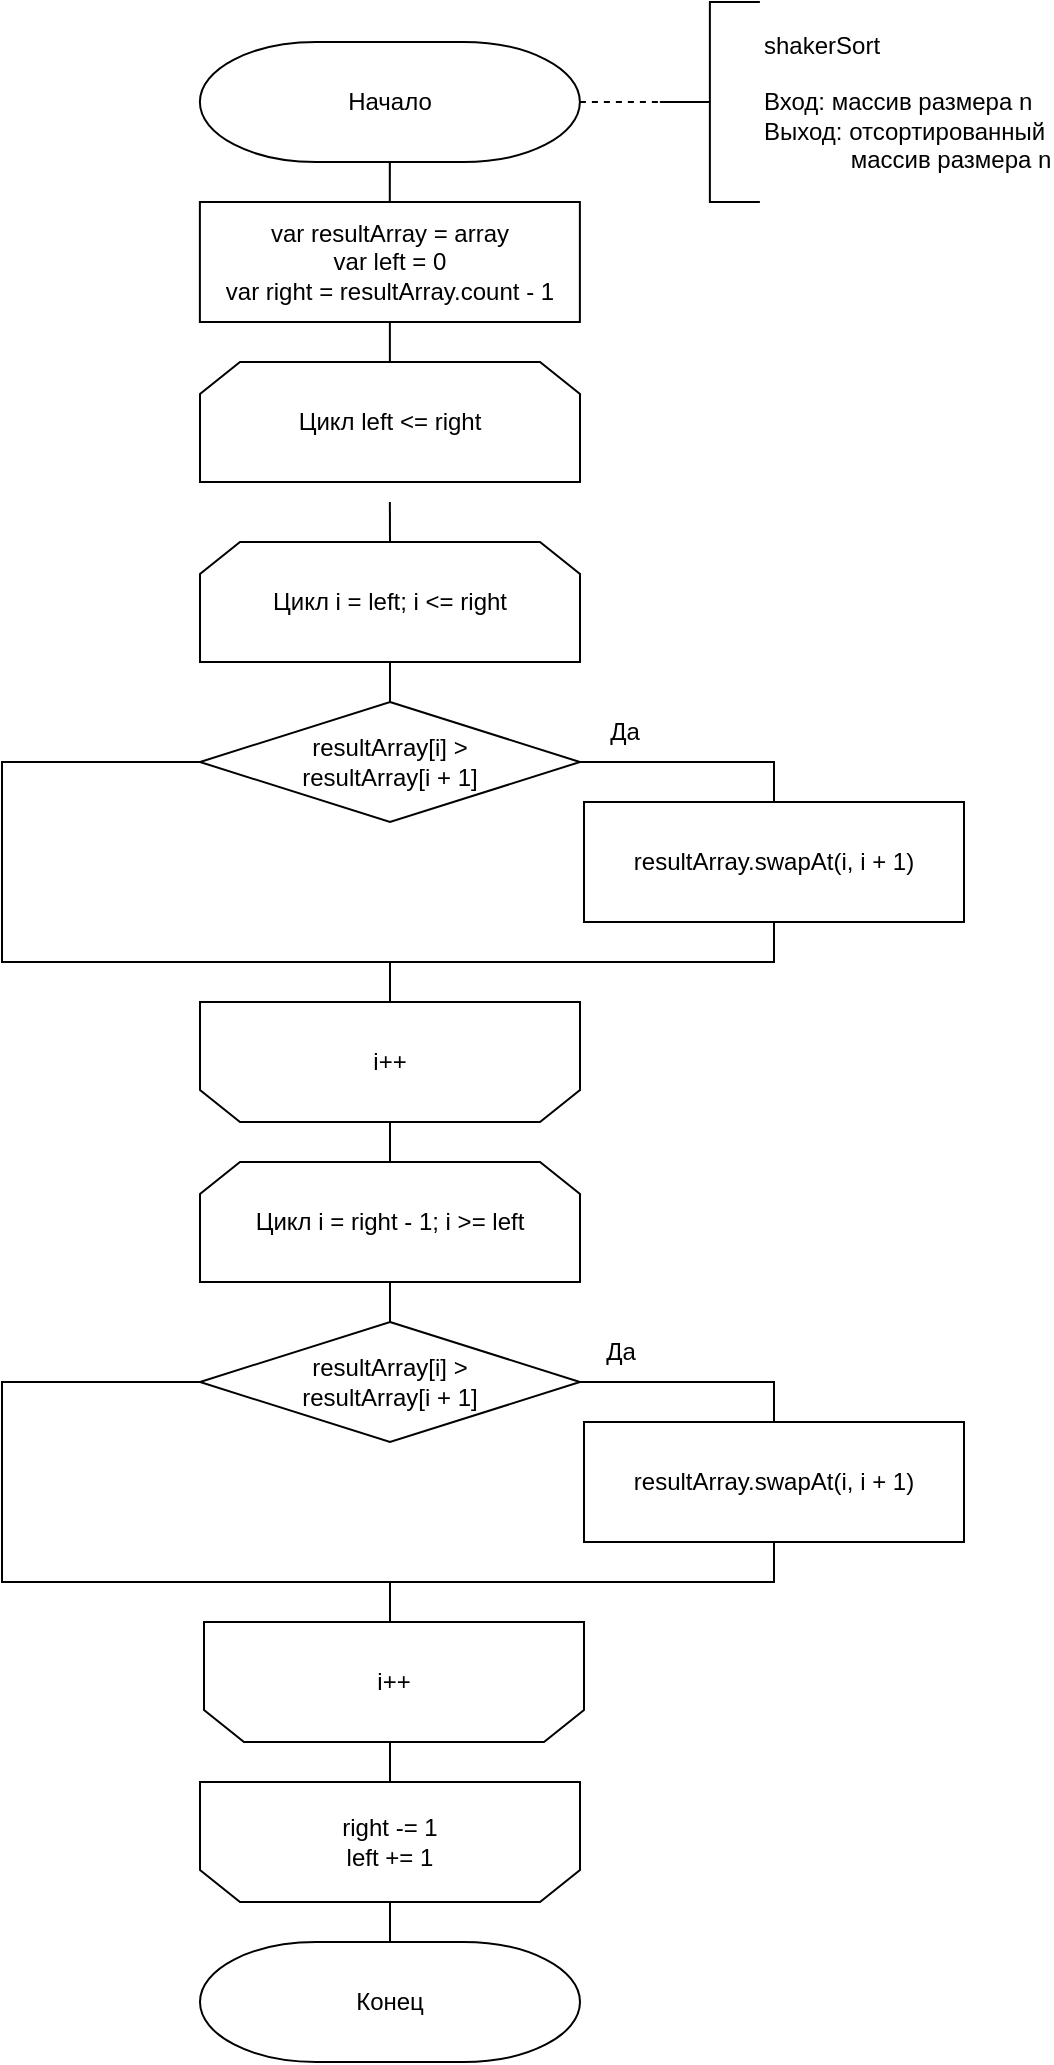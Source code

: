 <mxfile version="20.4.1" type="device" pages="4"><diagram id="C5RBs43oDa-KdzZeNtuy" name="Shaker"><mxGraphModel dx="1892" dy="1298" grid="1" gridSize="10" guides="1" tooltips="1" connect="1" arrows="1" fold="1" page="1" pageScale="1" pageWidth="827" pageHeight="1169" math="0" shadow="0"><root><mxCell id="WIyWlLk6GJQsqaUBKTNV-0"/><mxCell id="WIyWlLk6GJQsqaUBKTNV-1" parent="WIyWlLk6GJQsqaUBKTNV-0"/><mxCell id="MNd1tAF9fI2XN7TgS73C-30" style="edgeStyle=orthogonalEdgeStyle;rounded=0;orthogonalLoop=1;jettySize=auto;html=1;exitX=0.5;exitY=1;exitDx=0;exitDy=0;exitPerimeter=0;endArrow=none;endFill=0;" parent="WIyWlLk6GJQsqaUBKTNV-1" source="MNd1tAF9fI2XN7TgS73C-1" target="MNd1tAF9fI2XN7TgS73C-19" edge="1"><mxGeometry relative="1" as="geometry"/></mxCell><mxCell id="MNd1tAF9fI2XN7TgS73C-1" value="Начало" style="strokeWidth=1;html=1;shape=mxgraph.flowchart.terminator;whiteSpace=wrap;" parent="WIyWlLk6GJQsqaUBKTNV-1" vertex="1"><mxGeometry x="318.94" y="20" width="190" height="60" as="geometry"/></mxCell><mxCell id="MNd1tAF9fI2XN7TgS73C-2" value="shakerSort&lt;br&gt;&lt;br&gt;Вход: массив размера n&lt;br&gt;Выход: отсортированный &lt;br&gt;&lt;span style=&quot;white-space: pre;&quot;&gt;&#9;&lt;/span&gt;&amp;nbsp; &amp;nbsp; &amp;nbsp;массив размера n" style="strokeWidth=1;html=1;shape=mxgraph.flowchart.annotation_2;align=left;labelPosition=right;pointerEvents=1;" parent="WIyWlLk6GJQsqaUBKTNV-1" vertex="1"><mxGeometry x="548.94" width="50" height="100" as="geometry"/></mxCell><mxCell id="MNd1tAF9fI2XN7TgS73C-3" value="" style="endArrow=none;dashed=1;html=1;rounded=0;entryX=0;entryY=0.5;entryDx=0;entryDy=0;entryPerimeter=0;exitX=1;exitY=0.5;exitDx=0;exitDy=0;exitPerimeter=0;" parent="WIyWlLk6GJQsqaUBKTNV-1" source="MNd1tAF9fI2XN7TgS73C-1" target="MNd1tAF9fI2XN7TgS73C-2" edge="1"><mxGeometry width="50" height="50" relative="1" as="geometry"><mxPoint x="388.94" y="230" as="sourcePoint"/><mxPoint x="438.94" y="180" as="targetPoint"/></mxGeometry></mxCell><mxCell id="MNd1tAF9fI2XN7TgS73C-35" style="edgeStyle=orthogonalEdgeStyle;rounded=0;orthogonalLoop=1;jettySize=auto;html=1;exitX=0.5;exitY=1;exitDx=0;exitDy=0;endArrow=none;endFill=0;entryX=0.5;entryY=0;entryDx=0;entryDy=0;entryPerimeter=0;" parent="WIyWlLk6GJQsqaUBKTNV-1" source="MNd1tAF9fI2XN7TgS73C-7" target="MNd1tAF9fI2XN7TgS73C-23" edge="1"><mxGeometry relative="1" as="geometry"><mxPoint x="414" y="380" as="targetPoint"/><Array as="points"><mxPoint x="414" y="390"/></Array></mxGeometry></mxCell><mxCell id="MNd1tAF9fI2XN7TgS73C-7" value="Цикл i = left; i &amp;lt;= right" style="shape=loopLimit;whiteSpace=wrap;html=1;strokeWidth=1;" parent="WIyWlLk6GJQsqaUBKTNV-1" vertex="1"><mxGeometry x="319" y="270" width="190" height="60" as="geometry"/></mxCell><mxCell id="MNd1tAF9fI2XN7TgS73C-27" style="edgeStyle=orthogonalEdgeStyle;rounded=0;orthogonalLoop=1;jettySize=auto;html=1;exitX=0.5;exitY=1;exitDx=0;exitDy=0;endArrow=none;endFill=0;" parent="WIyWlLk6GJQsqaUBKTNV-1" source="MNd1tAF9fI2XN7TgS73C-11" target="MNd1tAF9fI2XN7TgS73C-16" edge="1"><mxGeometry relative="1" as="geometry"><Array as="points"><mxPoint x="606" y="480"/><mxPoint x="414" y="480"/></Array></mxGeometry></mxCell><mxCell id="MNd1tAF9fI2XN7TgS73C-11" value="&lt;span style=&quot;text-align: left;&quot;&gt;resultArray.&lt;/span&gt;&lt;span style=&quot;text-align: left;&quot; class=&quot;s1&quot;&gt;swapAt&lt;/span&gt;&lt;span style=&quot;text-align: left;&quot;&gt;(i, i +&amp;nbsp;&lt;/span&gt;&lt;span style=&quot;text-align: left;&quot; class=&quot;s2&quot;&gt;1&lt;/span&gt;&lt;span style=&quot;text-align: left;&quot;&gt;)&lt;/span&gt;" style="rounded=0;whiteSpace=wrap;html=1;strokeWidth=1;align=center;" parent="WIyWlLk6GJQsqaUBKTNV-1" vertex="1"><mxGeometry x="511" y="400" width="190" height="60" as="geometry"/></mxCell><mxCell id="oEgU2iXzLFah_bamA1Md-0" style="edgeStyle=orthogonalEdgeStyle;rounded=0;orthogonalLoop=1;jettySize=auto;html=1;exitX=0.5;exitY=0;exitDx=0;exitDy=0;entryX=0.5;entryY=0;entryDx=0;entryDy=0;endArrow=none;endFill=0;" parent="WIyWlLk6GJQsqaUBKTNV-1" source="MNd1tAF9fI2XN7TgS73C-16" target="MNd1tAF9fI2XN7TgS73C-48" edge="1"><mxGeometry relative="1" as="geometry"/></mxCell><mxCell id="MNd1tAF9fI2XN7TgS73C-16" value="i++" style="shape=loopLimit;whiteSpace=wrap;html=1;strokeWidth=1;direction=west;" parent="WIyWlLk6GJQsqaUBKTNV-1" vertex="1"><mxGeometry x="319" y="500" width="190" height="60" as="geometry"/></mxCell><mxCell id="MNd1tAF9fI2XN7TgS73C-17" value="Конец" style="strokeWidth=1;html=1;shape=mxgraph.flowchart.terminator;whiteSpace=wrap;" parent="WIyWlLk6GJQsqaUBKTNV-1" vertex="1"><mxGeometry x="319" y="970" width="190" height="60" as="geometry"/></mxCell><mxCell id="MNd1tAF9fI2XN7TgS73C-31" style="edgeStyle=orthogonalEdgeStyle;rounded=0;orthogonalLoop=1;jettySize=auto;html=1;exitX=0.5;exitY=1;exitDx=0;exitDy=0;entryX=0.5;entryY=0;entryDx=0;entryDy=0;entryPerimeter=0;endArrow=none;endFill=0;" parent="WIyWlLk6GJQsqaUBKTNV-1" source="MNd1tAF9fI2XN7TgS73C-19" edge="1"><mxGeometry relative="1" as="geometry"><mxPoint x="413.94" y="190" as="targetPoint"/></mxGeometry></mxCell><mxCell id="MNd1tAF9fI2XN7TgS73C-19" value="&lt;span style=&quot;text-align: left;&quot; class=&quot;s1&quot;&gt;var&lt;/span&gt;&lt;span style=&quot;text-align: left;&quot;&gt;&amp;nbsp;resultArray = array&lt;/span&gt;&lt;br style=&quot;text-align: left;&quot;&gt;&lt;span style=&quot;background-color: initial; text-align: left;&quot; class=&quot;s1&quot;&gt;var&lt;/span&gt;&lt;span style=&quot;background-color: initial; text-align: left;&quot;&gt;&amp;nbsp;left =&amp;nbsp;&lt;/span&gt;&lt;span style=&quot;background-color: initial; text-align: left;&quot; class=&quot;s2&quot;&gt;0&lt;br&gt;&lt;/span&gt;&lt;span style=&quot;background-color: initial; text-align: left;&quot; class=&quot;s1&quot;&gt;var&lt;/span&gt;&lt;span style=&quot;background-color: initial; text-align: left;&quot;&gt;&amp;nbsp;right = resultArray.&lt;/span&gt;&lt;span style=&quot;background-color: initial; text-align: left;&quot; class=&quot;s3&quot;&gt;count&lt;/span&gt;&lt;span style=&quot;background-color: initial; text-align: left;&quot;&gt;&amp;nbsp;-&amp;nbsp;&lt;/span&gt;&lt;span style=&quot;background-color: initial; text-align: left;&quot; class=&quot;s2&quot;&gt;1&lt;/span&gt;" style="rounded=0;whiteSpace=wrap;html=1;strokeWidth=1;align=center;" parent="WIyWlLk6GJQsqaUBKTNV-1" vertex="1"><mxGeometry x="318.94" y="100" width="190" height="60" as="geometry"/></mxCell><mxCell id="MNd1tAF9fI2XN7TgS73C-29" style="edgeStyle=orthogonalEdgeStyle;rounded=0;orthogonalLoop=1;jettySize=auto;html=1;exitX=0.5;exitY=1;exitDx=0;exitDy=0;exitPerimeter=0;entryX=0.5;entryY=0;entryDx=0;entryDy=0;endArrow=none;endFill=0;" parent="WIyWlLk6GJQsqaUBKTNV-1" target="MNd1tAF9fI2XN7TgS73C-7" edge="1"><mxGeometry relative="1" as="geometry"><mxPoint x="413.94" y="250" as="sourcePoint"/></mxGeometry></mxCell><mxCell id="MNd1tAF9fI2XN7TgS73C-26" style="edgeStyle=orthogonalEdgeStyle;rounded=0;orthogonalLoop=1;jettySize=auto;html=1;exitX=1;exitY=0.5;exitDx=0;exitDy=0;exitPerimeter=0;entryX=0.5;entryY=0;entryDx=0;entryDy=0;endArrow=none;endFill=0;" parent="WIyWlLk6GJQsqaUBKTNV-1" source="MNd1tAF9fI2XN7TgS73C-23" target="MNd1tAF9fI2XN7TgS73C-11" edge="1"><mxGeometry relative="1" as="geometry"/></mxCell><mxCell id="MNd1tAF9fI2XN7TgS73C-28" style="edgeStyle=orthogonalEdgeStyle;rounded=0;orthogonalLoop=1;jettySize=auto;html=1;exitX=0;exitY=0.5;exitDx=0;exitDy=0;exitPerimeter=0;entryX=0.5;entryY=1;entryDx=0;entryDy=0;endArrow=none;endFill=0;" parent="WIyWlLk6GJQsqaUBKTNV-1" source="MNd1tAF9fI2XN7TgS73C-23" target="MNd1tAF9fI2XN7TgS73C-16" edge="1"><mxGeometry relative="1" as="geometry"><Array as="points"><mxPoint x="220" y="380"/><mxPoint x="220" y="480"/><mxPoint x="414" y="480"/></Array></mxGeometry></mxCell><mxCell id="MNd1tAF9fI2XN7TgS73C-23" value="&lt;span style=&quot;text-align: left;&quot;&gt;resultArray[i] &amp;gt; &lt;br&gt;resultArray[i +&amp;nbsp;&lt;/span&gt;&lt;span style=&quot;text-align: left;&quot; class=&quot;s1&quot;&gt;1&lt;/span&gt;&lt;span style=&quot;text-align: left;&quot;&gt;]&lt;/span&gt;" style="strokeWidth=1;html=1;shape=mxgraph.flowchart.decision;whiteSpace=wrap;" parent="WIyWlLk6GJQsqaUBKTNV-1" vertex="1"><mxGeometry x="319" y="350" width="190" height="60" as="geometry"/></mxCell><mxCell id="oEgU2iXzLFah_bamA1Md-1" style="edgeStyle=orthogonalEdgeStyle;rounded=0;orthogonalLoop=1;jettySize=auto;html=1;exitX=0.5;exitY=1;exitDx=0;exitDy=0;entryX=0.5;entryY=0;entryDx=0;entryDy=0;entryPerimeter=0;endArrow=none;endFill=0;" parent="WIyWlLk6GJQsqaUBKTNV-1" source="MNd1tAF9fI2XN7TgS73C-48" target="MNd1tAF9fI2XN7TgS73C-54" edge="1"><mxGeometry relative="1" as="geometry"><Array as="points"><mxPoint x="414" y="650"/><mxPoint x="414" y="650"/></Array></mxGeometry></mxCell><mxCell id="MNd1tAF9fI2XN7TgS73C-48" value="Цикл i = right - 1; i &amp;gt;= left" style="shape=loopLimit;whiteSpace=wrap;html=1;strokeWidth=1;" parent="WIyWlLk6GJQsqaUBKTNV-1" vertex="1"><mxGeometry x="319" y="580" width="190" height="60" as="geometry"/></mxCell><mxCell id="MNd1tAF9fI2XN7TgS73C-49" style="edgeStyle=orthogonalEdgeStyle;rounded=0;orthogonalLoop=1;jettySize=auto;html=1;exitX=0.5;exitY=1;exitDx=0;exitDy=0;endArrow=none;endFill=0;" parent="WIyWlLk6GJQsqaUBKTNV-1" source="MNd1tAF9fI2XN7TgS73C-50" target="MNd1tAF9fI2XN7TgS73C-51" edge="1"><mxGeometry relative="1" as="geometry"><Array as="points"><mxPoint x="606" y="790"/><mxPoint x="414" y="790"/></Array></mxGeometry></mxCell><mxCell id="MNd1tAF9fI2XN7TgS73C-50" value="&lt;span style=&quot;text-align: left;&quot;&gt;resultArray.&lt;/span&gt;&lt;span style=&quot;text-align: left;&quot; class=&quot;s1&quot;&gt;swapAt&lt;/span&gt;&lt;span style=&quot;text-align: left;&quot;&gt;(i, i +&amp;nbsp;&lt;/span&gt;&lt;span style=&quot;text-align: left;&quot; class=&quot;s2&quot;&gt;1&lt;/span&gt;&lt;span style=&quot;text-align: left;&quot;&gt;)&lt;/span&gt;" style="rounded=0;whiteSpace=wrap;html=1;strokeWidth=1;align=center;" parent="WIyWlLk6GJQsqaUBKTNV-1" vertex="1"><mxGeometry x="511.0" y="710" width="190" height="60" as="geometry"/></mxCell><mxCell id="vXNqqqKNfln4QkDmx0e8-3" style="edgeStyle=orthogonalEdgeStyle;rounded=0;orthogonalLoop=1;jettySize=auto;html=1;exitX=0.5;exitY=0;exitDx=0;exitDy=0;entryX=0.5;entryY=1;entryDx=0;entryDy=0;endArrow=none;endFill=0;" edge="1" parent="WIyWlLk6GJQsqaUBKTNV-1" source="MNd1tAF9fI2XN7TgS73C-51" target="vXNqqqKNfln4QkDmx0e8-1"><mxGeometry relative="1" as="geometry"/></mxCell><mxCell id="MNd1tAF9fI2XN7TgS73C-51" value="i++" style="shape=loopLimit;whiteSpace=wrap;html=1;strokeWidth=1;direction=west;" parent="WIyWlLk6GJQsqaUBKTNV-1" vertex="1"><mxGeometry x="321" y="810" width="190" height="60" as="geometry"/></mxCell><mxCell id="MNd1tAF9fI2XN7TgS73C-52" style="edgeStyle=orthogonalEdgeStyle;rounded=0;orthogonalLoop=1;jettySize=auto;html=1;exitX=1;exitY=0.5;exitDx=0;exitDy=0;exitPerimeter=0;entryX=0.5;entryY=0;entryDx=0;entryDy=0;endArrow=none;endFill=0;" parent="WIyWlLk6GJQsqaUBKTNV-1" source="MNd1tAF9fI2XN7TgS73C-54" target="MNd1tAF9fI2XN7TgS73C-50" edge="1"><mxGeometry relative="1" as="geometry"/></mxCell><mxCell id="MNd1tAF9fI2XN7TgS73C-53" style="edgeStyle=orthogonalEdgeStyle;rounded=0;orthogonalLoop=1;jettySize=auto;html=1;exitX=0;exitY=0.5;exitDx=0;exitDy=0;exitPerimeter=0;entryX=0.5;entryY=1;entryDx=0;entryDy=0;endArrow=none;endFill=0;" parent="WIyWlLk6GJQsqaUBKTNV-1" source="MNd1tAF9fI2XN7TgS73C-54" target="MNd1tAF9fI2XN7TgS73C-51" edge="1"><mxGeometry relative="1" as="geometry"><Array as="points"><mxPoint x="220" y="690"/><mxPoint x="220" y="790"/><mxPoint x="414" y="790"/><mxPoint x="414" y="810"/></Array></mxGeometry></mxCell><mxCell id="MNd1tAF9fI2XN7TgS73C-54" value="&lt;span style=&quot;text-align: left;&quot;&gt;resultArray[i] &amp;gt; &lt;br&gt;resultArray[i +&amp;nbsp;&lt;/span&gt;&lt;span style=&quot;text-align: left;&quot; class=&quot;s1&quot;&gt;1&lt;/span&gt;&lt;span style=&quot;text-align: left;&quot;&gt;]&lt;/span&gt;" style="strokeWidth=1;html=1;shape=mxgraph.flowchart.decision;whiteSpace=wrap;" parent="WIyWlLk6GJQsqaUBKTNV-1" vertex="1"><mxGeometry x="319" y="660" width="190" height="60" as="geometry"/></mxCell><mxCell id="oEgU2iXzLFah_bamA1Md-3" value="Да" style="text;html=1;align=center;verticalAlign=middle;resizable=0;points=[];autosize=1;strokeColor=none;fillColor=none;" parent="WIyWlLk6GJQsqaUBKTNV-1" vertex="1"><mxGeometry x="508.94" y="660" width="40" height="30" as="geometry"/></mxCell><mxCell id="oEgU2iXzLFah_bamA1Md-4" value="Да" style="text;html=1;align=center;verticalAlign=middle;resizable=0;points=[];autosize=1;strokeColor=none;fillColor=none;" parent="WIyWlLk6GJQsqaUBKTNV-1" vertex="1"><mxGeometry x="511.0" y="350" width="40" height="30" as="geometry"/></mxCell><mxCell id="vXNqqqKNfln4QkDmx0e8-0" value="Цикл left &amp;lt;= right" style="shape=loopLimit;whiteSpace=wrap;html=1;strokeWidth=1;" vertex="1" parent="WIyWlLk6GJQsqaUBKTNV-1"><mxGeometry x="319" y="180" width="190" height="60" as="geometry"/></mxCell><mxCell id="vXNqqqKNfln4QkDmx0e8-4" style="edgeStyle=orthogonalEdgeStyle;rounded=0;orthogonalLoop=1;jettySize=auto;html=1;exitX=0.5;exitY=0;exitDx=0;exitDy=0;entryX=0.5;entryY=0;entryDx=0;entryDy=0;entryPerimeter=0;endArrow=none;endFill=0;" edge="1" parent="WIyWlLk6GJQsqaUBKTNV-1" source="vXNqqqKNfln4QkDmx0e8-1" target="MNd1tAF9fI2XN7TgS73C-17"><mxGeometry relative="1" as="geometry"/></mxCell><mxCell id="vXNqqqKNfln4QkDmx0e8-1" value="&lt;span style=&quot;text-align: left;&quot;&gt;right -=&amp;nbsp;&lt;/span&gt;&lt;span style=&quot;text-align: left;&quot; class=&quot;s1&quot;&gt;1&lt;br&gt;left += 1&lt;/span&gt;" style="shape=loopLimit;whiteSpace=wrap;html=1;strokeWidth=1;direction=west;" vertex="1" parent="WIyWlLk6GJQsqaUBKTNV-1"><mxGeometry x="319" y="890" width="190" height="60" as="geometry"/></mxCell></root></mxGraphModel></diagram><diagram name="BinaryTree" id="kC85yFw1bAFwM_g_55HH"><mxGraphModel dx="2102" dy="1442" grid="1" gridSize="10" guides="1" tooltips="1" connect="1" arrows="1" fold="1" page="1" pageScale="1" pageWidth="827" pageHeight="1169" math="0" shadow="0"><root><mxCell id="7zAJRoYhFOpeK7hqiN11-0"/><mxCell id="7zAJRoYhFOpeK7hqiN11-1" parent="7zAJRoYhFOpeK7hqiN11-0"/><mxCell id="7zAJRoYhFOpeK7hqiN11-2" style="edgeStyle=orthogonalEdgeStyle;rounded=0;orthogonalLoop=1;jettySize=auto;html=1;exitX=0.5;exitY=1;exitDx=0;exitDy=0;exitPerimeter=0;endArrow=none;endFill=0;" parent="7zAJRoYhFOpeK7hqiN11-1" source="7zAJRoYhFOpeK7hqiN11-3" target="7zAJRoYhFOpeK7hqiN11-14" edge="1"><mxGeometry relative="1" as="geometry"/></mxCell><mxCell id="7zAJRoYhFOpeK7hqiN11-3" value="Начало" style="strokeWidth=1;html=1;shape=mxgraph.flowchart.terminator;whiteSpace=wrap;" parent="7zAJRoYhFOpeK7hqiN11-1" vertex="1"><mxGeometry x="320" y="60" width="190" height="60" as="geometry"/></mxCell><mxCell id="7zAJRoYhFOpeK7hqiN11-4" value="&lt;span style=&quot;font-size: 11px;&quot;&gt;binarySearchTreeSort&lt;/span&gt;&lt;br&gt;&lt;br&gt;Вход: массив размера n&lt;br&gt;Выход: отсортированный &lt;br&gt;&lt;span style=&quot;&quot;&gt;&#9;&lt;/span&gt;&amp;nbsp; &amp;nbsp; &amp;nbsp;массив размера n" style="strokeWidth=1;html=1;shape=mxgraph.flowchart.annotation_2;align=left;labelPosition=right;pointerEvents=1;" parent="7zAJRoYhFOpeK7hqiN11-1" vertex="1"><mxGeometry x="550" y="40" width="50" height="100" as="geometry"/></mxCell><mxCell id="7zAJRoYhFOpeK7hqiN11-5" value="" style="endArrow=none;dashed=1;html=1;rounded=0;entryX=0;entryY=0.5;entryDx=0;entryDy=0;entryPerimeter=0;exitX=1;exitY=0.5;exitDx=0;exitDy=0;exitPerimeter=0;" parent="7zAJRoYhFOpeK7hqiN11-1" source="7zAJRoYhFOpeK7hqiN11-3" target="7zAJRoYhFOpeK7hqiN11-4" edge="1"><mxGeometry width="50" height="50" relative="1" as="geometry"><mxPoint x="390" y="270" as="sourcePoint"/><mxPoint x="440" y="220" as="targetPoint"/></mxGeometry></mxCell><mxCell id="1SQc5nCqjSzmKKguXkm9-5" style="edgeStyle=orthogonalEdgeStyle;rounded=0;orthogonalLoop=1;jettySize=auto;html=1;exitX=0.5;exitY=1;exitDx=0;exitDy=0;entryX=0.5;entryY=0;entryDx=0;entryDy=0;fontSize=11;fontColor=#000000;endArrow=none;endFill=0;" parent="7zAJRoYhFOpeK7hqiN11-1" source="7zAJRoYhFOpeK7hqiN11-7" target="1SQc5nCqjSzmKKguXkm9-3" edge="1"><mxGeometry relative="1" as="geometry"/></mxCell><mxCell id="7zAJRoYhFOpeK7hqiN11-7" value="Цикл по elem из array" style="shape=loopLimit;whiteSpace=wrap;html=1;strokeWidth=1;" parent="7zAJRoYhFOpeK7hqiN11-1" vertex="1"><mxGeometry x="321" y="220" width="190" height="60" as="geometry"/></mxCell><mxCell id="1SQc5nCqjSzmKKguXkm9-9" style="edgeStyle=orthogonalEdgeStyle;rounded=0;orthogonalLoop=1;jettySize=auto;html=1;exitX=0.5;exitY=0;exitDx=0;exitDy=0;entryX=0.5;entryY=0;entryDx=0;entryDy=0;fontSize=11;fontColor=#000000;endArrow=none;endFill=0;" parent="7zAJRoYhFOpeK7hqiN11-1" source="7zAJRoYhFOpeK7hqiN11-11" target="1SQc5nCqjSzmKKguXkm9-8" edge="1"><mxGeometry relative="1" as="geometry"/></mxCell><mxCell id="7zAJRoYhFOpeK7hqiN11-11" value="Цикл по elem из array" style="shape=loopLimit;whiteSpace=wrap;html=1;strokeWidth=1;direction=west;" parent="7zAJRoYhFOpeK7hqiN11-1" vertex="1"><mxGeometry x="321" y="380" width="190" height="60" as="geometry"/></mxCell><mxCell id="7zAJRoYhFOpeK7hqiN11-12" value="Конец" style="strokeWidth=1;html=1;shape=mxgraph.flowchart.terminator;whiteSpace=wrap;" parent="7zAJRoYhFOpeK7hqiN11-1" vertex="1"><mxGeometry x="321" y="537.5" width="190" height="60" as="geometry"/></mxCell><mxCell id="1SQc5nCqjSzmKKguXkm9-2" style="edgeStyle=orthogonalEdgeStyle;rounded=0;orthogonalLoop=1;jettySize=auto;html=1;exitX=0.5;exitY=1;exitDx=0;exitDy=0;entryX=0.5;entryY=0;entryDx=0;entryDy=0;fontSize=11;fontColor=#000000;endArrow=none;endFill=0;" parent="7zAJRoYhFOpeK7hqiN11-1" source="7zAJRoYhFOpeK7hqiN11-14" target="7zAJRoYhFOpeK7hqiN11-7" edge="1"><mxGeometry relative="1" as="geometry"/></mxCell><mxCell id="7zAJRoYhFOpeK7hqiN11-14" value="&lt;p style=&quot;margin: 0px; font-variant-numeric: normal; font-variant-east-asian: normal; font-stretch: normal; line-height: normal; font-family: Menlo;&quot; class=&quot;p1&quot;&gt;&lt;span style=&quot;background-color: rgb(248, 249, 250); color: rgb(0, 0, 0); font-family: Helvetica; font-size: 11px;&quot; class=&quot;s1&quot;&gt;var&lt;/span&gt;&lt;span style=&quot;background-color: rgb(248, 249, 250); color: rgb(0, 0, 0); font-family: Helvetica; font-size: 11px;&quot;&gt;&amp;nbsp;resultArray: [T] = []&lt;/span&gt;&lt;br style=&quot;color: rgb(0, 0, 0); font-family: Helvetica; font-size: 11px; background-color: rgb(248, 249, 250);&quot;&gt;&lt;span style=&quot;background-color: initial; color: rgb(0, 0, 0); font-family: Helvetica; font-size: 11px;&quot; class=&quot;s1&quot;&gt;var&lt;/span&gt;&lt;span style=&quot;background-color: initial; color: rgb(0, 0, 0); font-family: Helvetica; font-size: 11px;&quot;&gt;&amp;nbsp;tree:&amp;nbsp;&lt;/span&gt;&lt;span style=&quot;background-color: initial; color: rgb(0, 0, 0); font-family: Helvetica; font-size: 11px;&quot; class=&quot;s2&quot;&gt;BinaryTree&lt;/span&gt;&lt;span style=&quot;background-color: initial; color: rgb(0, 0, 0); font-family: Helvetica; font-size: 11px;&quot;&gt;&amp;lt;T&amp;gt; =&lt;/span&gt;&lt;span style=&quot;font-family: Helvetica; font-size: 11px;&quot;&gt; &lt;/span&gt;&lt;span style=&quot;background-color: initial; color: rgb(0, 0, 0); font-family: Helvetica; font-size: 11px;&quot;&gt;.&lt;/span&gt;&lt;span style=&quot;background-color: initial; color: rgb(0, 0, 0); font-family: Helvetica; font-size: 11px;&quot; class=&quot;s3&quot;&gt;empty&lt;/span&gt;&lt;br&gt;&lt;/p&gt;" style="rounded=0;whiteSpace=wrap;html=1;strokeWidth=1;align=center;" parent="7zAJRoYhFOpeK7hqiN11-1" vertex="1"><mxGeometry x="321" y="140" width="190" height="60" as="geometry"/></mxCell><mxCell id="1SQc5nCqjSzmKKguXkm9-6" style="edgeStyle=orthogonalEdgeStyle;rounded=0;orthogonalLoop=1;jettySize=auto;html=1;exitX=0.5;exitY=1;exitDx=0;exitDy=0;fontSize=11;fontColor=#000000;endArrow=none;endFill=0;" parent="7zAJRoYhFOpeK7hqiN11-1" source="1SQc5nCqjSzmKKguXkm9-3" target="7zAJRoYhFOpeK7hqiN11-11" edge="1"><mxGeometry relative="1" as="geometry"/></mxCell><mxCell id="1SQc5nCqjSzmKKguXkm9-3" value="&lt;p style=&quot;margin: 0px; font-variant-numeric: normal; font-variant-east-asian: normal; font-stretch: normal; line-height: normal; font-family: Menlo;&quot; class=&quot;p1&quot;&gt;&lt;span style=&quot;font-family: Helvetica; font-size: 11px; text-align: left;&quot; class=&quot;s1&quot;&gt;tree.&lt;/span&gt;&lt;span style=&quot;font-family: Helvetica; font-size: 11px; text-align: left;&quot;&gt;insert&lt;/span&gt;&lt;span style=&quot;font-family: Helvetica; font-size: 11px; text-align: left;&quot; class=&quot;s1&quot;&gt;(&lt;/span&gt;&lt;span style=&quot;font-family: Helvetica; font-size: 11px; text-align: left;&quot;&gt;newValue&lt;/span&gt;&lt;span style=&quot;font-family: Helvetica; font-size: 11px; text-align: left;&quot; class=&quot;s1&quot;&gt;: elem)&lt;/span&gt;&lt;br&gt;&lt;/p&gt;" style="rounded=0;whiteSpace=wrap;html=1;strokeWidth=1;align=center;" parent="7zAJRoYhFOpeK7hqiN11-1" vertex="1"><mxGeometry x="321" y="300" width="190" height="60" as="geometry"/></mxCell><mxCell id="1SQc5nCqjSzmKKguXkm9-10" style="edgeStyle=orthogonalEdgeStyle;rounded=0;orthogonalLoop=1;jettySize=auto;html=1;exitX=0.5;exitY=1;exitDx=0;exitDy=0;entryX=0.5;entryY=0;entryDx=0;entryDy=0;entryPerimeter=0;fontSize=11;fontColor=#000000;endArrow=none;endFill=0;" parent="7zAJRoYhFOpeK7hqiN11-1" source="1SQc5nCqjSzmKKguXkm9-8" target="7zAJRoYhFOpeK7hqiN11-12" edge="1"><mxGeometry relative="1" as="geometry"/></mxCell><mxCell id="1SQc5nCqjSzmKKguXkm9-8" value="&lt;p style=&quot;margin: 0px; font-variant-numeric: normal; font-variant-east-asian: normal; font-stretch: normal; line-height: normal; font-family: Menlo;&quot; class=&quot;p1&quot;&gt;&lt;span style=&quot;font-family: Helvetica; font-size: 11px; text-align: left;&quot;&gt;tree.&lt;/span&gt;&lt;span style=&quot;font-family: Helvetica; font-size: 11px; text-align: left;&quot; class=&quot;s1&quot;&gt;traverseInOrder&lt;/span&gt;&lt;span style=&quot;font-family: Helvetica; font-size: 11px; text-align: left;&quot;&gt;(&lt;/span&gt;&lt;span style=&quot;font-family: Helvetica; font-size: 11px; text-align: left;&quot; class=&quot;s1&quot;&gt;process&lt;/span&gt;&lt;span style=&quot;font-family: Helvetica; font-size: 11px; text-align: left;&quot;&gt;: &lt;br&gt;{ resultArray.&lt;/span&gt;&lt;span style=&quot;font-family: Helvetica; font-size: 11px; text-align: left;&quot; class=&quot;s2&quot;&gt;append&lt;/span&gt;&lt;span style=&quot;font-family: Helvetica; font-size: 11px; text-align: left;&quot;&gt;($0) })&lt;/span&gt;&lt;br&gt;&lt;/p&gt;" style="rounded=0;whiteSpace=wrap;html=1;strokeWidth=1;align=center;" parent="7zAJRoYhFOpeK7hqiN11-1" vertex="1"><mxGeometry x="321" y="460" width="190" height="60" as="geometry"/></mxCell><mxCell id="HkxyNslOHQYnk7TQv4j9-0" style="edgeStyle=orthogonalEdgeStyle;rounded=0;orthogonalLoop=1;jettySize=auto;html=1;exitX=0.5;exitY=1;exitDx=0;exitDy=0;exitPerimeter=0;entryX=0.5;entryY=0;entryDx=0;entryDy=0;endArrow=none;endFill=0;" edge="1" parent="7zAJRoYhFOpeK7hqiN11-1" source="1SQc5nCqjSzmKKguXkm9-12" target="1SQc5nCqjSzmKKguXkm9-26"><mxGeometry relative="1" as="geometry"/></mxCell><mxCell id="1SQc5nCqjSzmKKguXkm9-12" value="Начало" style="strokeWidth=1;html=1;shape=mxgraph.flowchart.terminator;whiteSpace=wrap;" parent="7zAJRoYhFOpeK7hqiN11-1" vertex="1"><mxGeometry x="320" y="717.5" width="190" height="60" as="geometry"/></mxCell><mxCell id="1SQc5nCqjSzmKKguXkm9-13" value="&lt;span style=&quot;&quot;&gt;traverseInOrder&lt;br&gt;&lt;/span&gt;&lt;br&gt;Вход: действие, которое &lt;br&gt;необходимо выполнить для каждого&lt;br&gt;узла дерева, корень бинарного &lt;br&gt;дерева" style="strokeWidth=1;html=1;shape=mxgraph.flowchart.annotation_2;align=left;labelPosition=right;pointerEvents=1;" parent="7zAJRoYhFOpeK7hqiN11-1" vertex="1"><mxGeometry x="550" y="680" width="50" height="135" as="geometry"/></mxCell><mxCell id="1SQc5nCqjSzmKKguXkm9-14" value="" style="endArrow=none;dashed=1;html=1;rounded=0;entryX=0;entryY=0.5;entryDx=0;entryDy=0;entryPerimeter=0;exitX=1;exitY=0.5;exitDx=0;exitDy=0;exitPerimeter=0;" parent="7zAJRoYhFOpeK7hqiN11-1" source="1SQc5nCqjSzmKKguXkm9-12" target="1SQc5nCqjSzmKKguXkm9-13" edge="1"><mxGeometry width="50" height="50" relative="1" as="geometry"><mxPoint x="390" y="927.5" as="sourcePoint"/><mxPoint x="440" y="877.5" as="targetPoint"/></mxGeometry></mxCell><mxCell id="HkxyNslOHQYnk7TQv4j9-7" style="edgeStyle=orthogonalEdgeStyle;rounded=0;orthogonalLoop=1;jettySize=auto;html=1;exitX=0.5;exitY=1;exitDx=0;exitDy=0;entryX=0.5;entryY=0;entryDx=0;entryDy=0;entryPerimeter=0;endArrow=none;endFill=0;" edge="1" parent="7zAJRoYhFOpeK7hqiN11-1" source="1SQc5nCqjSzmKKguXkm9-23" target="HkxyNslOHQYnk7TQv4j9-6"><mxGeometry relative="1" as="geometry"/></mxCell><mxCell id="1SQc5nCqjSzmKKguXkm9-23" value="&lt;p style=&quot;margin: 0px; font-variant-numeric: normal; font-variant-east-asian: normal; font-stretch: normal; line-height: normal; font-family: Menlo;&quot; class=&quot;p1&quot;&gt;&lt;span style=&quot;font-family: Helvetica; text-align: left;&quot; class=&quot;s1&quot;&gt;left.&lt;/span&gt;&lt;span style=&quot;font-family: Helvetica; text-align: left;&quot;&gt;traverseInOrder&lt;/span&gt;&lt;span style=&quot;font-family: Helvetica; text-align: left;&quot; class=&quot;s1&quot;&gt;(&lt;/span&gt;&lt;span style=&quot;font-family: Helvetica; text-align: left;&quot; class=&quot;s1&quot;&gt;process)&lt;br&gt;&lt;/span&gt;&lt;span style=&quot;font-family: Helvetica; text-align: left; background-color: initial;&quot;&gt;process(value)&lt;/span&gt;&lt;span style=&quot;font-family: Helvetica; text-align: left; background-color: initial;&quot; class=&quot;Apple-converted-space&quot;&gt;&amp;nbsp;&lt;br&gt;&lt;/span&gt;&lt;span style=&quot;font-family: Helvetica; text-align: left; background-color: initial;&quot;&gt;right.&lt;/span&gt;&lt;span style=&quot;font-family: Helvetica; text-align: left; background-color: initial;&quot; class=&quot;s2&quot;&gt;traverseInOrder&lt;/span&gt;&lt;span style=&quot;font-family: Helvetica; text-align: left; background-color: initial;&quot;&gt;(&lt;/span&gt;&lt;span style=&quot;font-family: Helvetica; text-align: left; background-color: initial;&quot;&gt;process)&lt;/span&gt;&lt;br&gt;&lt;/p&gt;" style="rounded=0;whiteSpace=wrap;html=1;strokeWidth=1;align=center;" parent="7zAJRoYhFOpeK7hqiN11-1" vertex="1"><mxGeometry x="510" y="862.5" width="190" height="60" as="geometry"/></mxCell><mxCell id="HkxyNslOHQYnk7TQv4j9-4" style="edgeStyle=orthogonalEdgeStyle;rounded=0;orthogonalLoop=1;jettySize=auto;html=1;exitX=1;exitY=0.5;exitDx=0;exitDy=0;entryX=0.5;entryY=0;entryDx=0;entryDy=0;endArrow=none;endFill=0;" edge="1" parent="7zAJRoYhFOpeK7hqiN11-1" source="1SQc5nCqjSzmKKguXkm9-26" target="1SQc5nCqjSzmKKguXkm9-23"><mxGeometry relative="1" as="geometry"/></mxCell><mxCell id="HkxyNslOHQYnk7TQv4j9-8" style="edgeStyle=orthogonalEdgeStyle;rounded=0;orthogonalLoop=1;jettySize=auto;html=1;exitX=0;exitY=0.5;exitDx=0;exitDy=0;endArrow=none;endFill=0;entryX=0.5;entryY=0;entryDx=0;entryDy=0;entryPerimeter=0;" edge="1" parent="7zAJRoYhFOpeK7hqiN11-1" source="1SQc5nCqjSzmKKguXkm9-26" target="HkxyNslOHQYnk7TQv4j9-6"><mxGeometry relative="1" as="geometry"><Array as="points"><mxPoint x="230" y="832.5"/><mxPoint x="230" y="942.5"/><mxPoint x="415" y="942.5"/></Array></mxGeometry></mxCell><mxCell id="1SQc5nCqjSzmKKguXkm9-26" value="&lt;div style=&quot;text-align: left;&quot;&gt;Узел существует&lt;/div&gt;" style="rhombus;whiteSpace=wrap;html=1;labelBackgroundColor=none;fontSize=12;fontColor=#000000;fontStyle=0" parent="7zAJRoYhFOpeK7hqiN11-1" vertex="1"><mxGeometry x="320" y="792.5" width="190" height="80" as="geometry"/></mxCell><mxCell id="HkxyNslOHQYnk7TQv4j9-6" value="Конец" style="strokeWidth=1;html=1;shape=mxgraph.flowchart.terminator;whiteSpace=wrap;" vertex="1" parent="7zAJRoYhFOpeK7hqiN11-1"><mxGeometry x="320" y="962.5" width="190" height="60" as="geometry"/></mxCell><mxCell id="HkxyNslOHQYnk7TQv4j9-11" value="Да" style="text;html=1;align=center;verticalAlign=middle;resizable=0;points=[];autosize=1;strokeColor=none;fillColor=none;" vertex="1" parent="7zAJRoYhFOpeK7hqiN11-1"><mxGeometry x="520" y="810" width="40" height="30" as="geometry"/></mxCell></root></mxGraphModel></diagram><diagram name="Bucket" id="t8-gDCFjivl3RiCx1Em1"><mxGraphModel dx="1261" dy="865" grid="1" gridSize="10" guides="1" tooltips="1" connect="1" arrows="1" fold="1" page="1" pageScale="1" pageWidth="827" pageHeight="1169" math="0" shadow="0"><root><mxCell id="-mCVVQaIm5jywq_bm-EO-0"/><mxCell id="-mCVVQaIm5jywq_bm-EO-1" parent="-mCVVQaIm5jywq_bm-EO-0"/><mxCell id="-mCVVQaIm5jywq_bm-EO-2" style="edgeStyle=orthogonalEdgeStyle;rounded=0;orthogonalLoop=1;jettySize=auto;html=1;exitX=0.5;exitY=1;exitDx=0;exitDy=0;exitPerimeter=0;endArrow=none;endFill=0;" parent="-mCVVQaIm5jywq_bm-EO-1" source="-mCVVQaIm5jywq_bm-EO-3" target="-mCVVQaIm5jywq_bm-EO-14" edge="1"><mxGeometry relative="1" as="geometry"/></mxCell><mxCell id="-mCVVQaIm5jywq_bm-EO-3" value="Начало" style="strokeWidth=1;html=1;shape=mxgraph.flowchart.terminator;whiteSpace=wrap;" parent="-mCVVQaIm5jywq_bm-EO-1" vertex="1"><mxGeometry x="318" y="49" width="190" height="60" as="geometry"/></mxCell><mxCell id="-mCVVQaIm5jywq_bm-EO-4" value="bucketSort&lt;br&gt;&lt;br&gt;Вход: массив размера n&lt;br&gt;Выход: отсортированный &lt;br&gt;&lt;span style=&quot;white-space: pre;&quot;&gt;&#9;&lt;/span&gt;&amp;nbsp; &amp;nbsp; &amp;nbsp;массив размера n" style="strokeWidth=1;html=1;shape=mxgraph.flowchart.annotation_2;align=left;labelPosition=right;pointerEvents=1;" parent="-mCVVQaIm5jywq_bm-EO-1" vertex="1"><mxGeometry x="548" y="29" width="50" height="100" as="geometry"/></mxCell><mxCell id="-mCVVQaIm5jywq_bm-EO-5" value="" style="endArrow=none;dashed=1;html=1;rounded=0;entryX=0;entryY=0.5;entryDx=0;entryDy=0;entryPerimeter=0;exitX=1;exitY=0.5;exitDx=0;exitDy=0;exitPerimeter=0;" parent="-mCVVQaIm5jywq_bm-EO-1" source="-mCVVQaIm5jywq_bm-EO-3" target="-mCVVQaIm5jywq_bm-EO-4" edge="1"><mxGeometry width="50" height="50" relative="1" as="geometry"><mxPoint x="388" y="259" as="sourcePoint"/><mxPoint x="438" y="209" as="targetPoint"/></mxGeometry></mxCell><mxCell id="6PAd5_3IYx3jaUPUEJPC-16" style="edgeStyle=orthogonalEdgeStyle;rounded=0;orthogonalLoop=1;jettySize=auto;html=1;exitX=0.5;exitY=1;exitDx=0;exitDy=0;entryX=0.5;entryY=0;entryDx=0;entryDy=0;endArrow=none;endFill=0;" parent="-mCVVQaIm5jywq_bm-EO-1" source="-mCVVQaIm5jywq_bm-EO-7" target="6PAd5_3IYx3jaUPUEJPC-14" edge="1"><mxGeometry relative="1" as="geometry"/></mxCell><mxCell id="-mCVVQaIm5jywq_bm-EO-7" value="Цикл i = 0; i &amp;lt;= lenArray" style="shape=loopLimit;whiteSpace=wrap;html=1;strokeWidth=1;" parent="-mCVVQaIm5jywq_bm-EO-1" vertex="1"><mxGeometry x="318" y="449" width="190" height="60" as="geometry"/></mxCell><mxCell id="6PAd5_3IYx3jaUPUEJPC-25" style="edgeStyle=orthogonalEdgeStyle;rounded=0;orthogonalLoop=1;jettySize=auto;html=1;exitX=0.5;exitY=1;exitDx=0;exitDy=0;entryX=0.5;entryY=1;entryDx=0;entryDy=0;endArrow=none;endFill=0;" parent="-mCVVQaIm5jywq_bm-EO-1" source="-mCVVQaIm5jywq_bm-EO-9" target="-mCVVQaIm5jywq_bm-EO-11" edge="1"><mxGeometry relative="1" as="geometry"/></mxCell><mxCell id="-mCVVQaIm5jywq_bm-EO-9" value="&lt;span style=&quot;text-align: left;&quot;&gt;buckets[lenArray -&amp;nbsp;&lt;/span&gt;&lt;span style=&quot;text-align: left;&quot; class=&quot;s1&quot;&gt;1&lt;/span&gt;&lt;span style=&quot;text-align: left;&quot;&gt;].&lt;/span&gt;&lt;span style=&quot;text-align: left;&quot; class=&quot;s2&quot;&gt;append&lt;/span&gt;&lt;span style=&quot;text-align: left;&quot;&gt;(array[i])&lt;/span&gt;" style="rounded=0;whiteSpace=wrap;html=1;strokeWidth=1;align=center;" parent="-mCVVQaIm5jywq_bm-EO-1" vertex="1"><mxGeometry x="500" y="659" width="190" height="60" as="geometry"/></mxCell><mxCell id="-mCVVQaIm5jywq_bm-EO-10" style="edgeStyle=orthogonalEdgeStyle;rounded=0;orthogonalLoop=1;jettySize=auto;html=1;exitX=0.5;exitY=0;exitDx=0;exitDy=0;entryX=0.5;entryY=0;entryDx=0;entryDy=0;endArrow=none;endFill=0;" parent="-mCVVQaIm5jywq_bm-EO-1" source="-mCVVQaIm5jywq_bm-EO-11" target="-mCVVQaIm5jywq_bm-EO-23" edge="1"><mxGeometry relative="1" as="geometry"/></mxCell><mxCell id="-mCVVQaIm5jywq_bm-EO-11" value="i++" style="shape=loopLimit;whiteSpace=wrap;html=1;strokeWidth=1;direction=west;" parent="-mCVVQaIm5jywq_bm-EO-1" vertex="1"><mxGeometry x="317" y="759" width="190" height="60" as="geometry"/></mxCell><mxCell id="-mCVVQaIm5jywq_bm-EO-12" value="Конец" style="strokeWidth=1;html=1;shape=mxgraph.flowchart.terminator;whiteSpace=wrap;" parent="-mCVVQaIm5jywq_bm-EO-1" vertex="1"><mxGeometry x="318" y="1079" width="190" height="60" as="geometry"/></mxCell><mxCell id="6PAd5_3IYx3jaUPUEJPC-5" style="edgeStyle=orthogonalEdgeStyle;rounded=0;orthogonalLoop=1;jettySize=auto;html=1;exitX=0.5;exitY=1;exitDx=0;exitDy=0;entryX=0.5;entryY=0;entryDx=0;entryDy=0;endArrow=none;endFill=0;" parent="-mCVVQaIm5jywq_bm-EO-1" source="-mCVVQaIm5jywq_bm-EO-14" target="6PAd5_3IYx3jaUPUEJPC-2" edge="1"><mxGeometry relative="1" as="geometry"/></mxCell><mxCell id="-mCVVQaIm5jywq_bm-EO-14" value="&lt;span style=&quot;text-align: left;&quot;&gt;var&amp;nbsp;resultArray: [&lt;/span&gt;&lt;span style=&quot;text-align: left;&quot; class=&quot;s2&quot;&gt;Double&lt;/span&gt;&lt;span style=&quot;text-align: left;&quot;&gt;] = []&lt;br&gt;&lt;/span&gt;&lt;span style=&quot;text-align: left;&quot; class=&quot;s1&quot;&gt;var&lt;/span&gt;&lt;span style=&quot;text-align: left;&quot;&gt;&amp;nbsp;buckets: [[&lt;/span&gt;&lt;span style=&quot;text-align: left;&quot; class=&quot;s2&quot;&gt;Double&lt;/span&gt;&lt;span style=&quot;text-align: left;&quot;&gt;]] = []&lt;/span&gt;&lt;span style=&quot;text-align: left;&quot;&gt;&lt;br&gt;&lt;/span&gt;" style="rounded=0;whiteSpace=wrap;html=1;strokeWidth=1;align=center;" parent="-mCVVQaIm5jywq_bm-EO-1" vertex="1"><mxGeometry x="318" y="129" width="190" height="60" as="geometry"/></mxCell><mxCell id="-mCVVQaIm5jywq_bm-EO-18" style="edgeStyle=orthogonalEdgeStyle;rounded=0;orthogonalLoop=1;jettySize=auto;html=1;exitX=1;exitY=0.5;exitDx=0;exitDy=0;exitPerimeter=0;entryX=0.5;entryY=0;entryDx=0;entryDy=0;endArrow=none;endFill=0;" parent="-mCVVQaIm5jywq_bm-EO-1" source="-mCVVQaIm5jywq_bm-EO-20" target="-mCVVQaIm5jywq_bm-EO-9" edge="1"><mxGeometry relative="1" as="geometry"/></mxCell><mxCell id="6PAd5_3IYx3jaUPUEJPC-23" style="edgeStyle=orthogonalEdgeStyle;rounded=0;orthogonalLoop=1;jettySize=auto;html=1;exitX=0;exitY=0.5;exitDx=0;exitDy=0;exitPerimeter=0;entryX=0.5;entryY=0;entryDx=0;entryDy=0;endArrow=none;endFill=0;" parent="-mCVVQaIm5jywq_bm-EO-1" source="-mCVVQaIm5jywq_bm-EO-20" target="6PAd5_3IYx3jaUPUEJPC-19" edge="1"><mxGeometry relative="1" as="geometry"/></mxCell><mxCell id="-mCVVQaIm5jywq_bm-EO-20" value="&lt;span style=&quot;color: rgb(0, 0, 0); font-family: Helvetica; font-size: 12px; font-style: normal; font-variant-ligatures: normal; font-variant-caps: normal; font-weight: 400; letter-spacing: normal; orphans: 2; text-align: left; text-indent: 0px; text-transform: none; widows: 2; word-spacing: 0px; -webkit-text-stroke-width: 0px; background-color: rgb(248, 249, 250); text-decoration-thickness: initial; text-decoration-style: initial; text-decoration-color: initial; float: none; display: inline !important;&quot;&gt;j == lenArray&lt;/span&gt;" style="strokeWidth=1;html=1;shape=mxgraph.flowchart.decision;whiteSpace=wrap;" parent="-mCVVQaIm5jywq_bm-EO-1" vertex="1"><mxGeometry x="318" y="609" width="190" height="60" as="geometry"/></mxCell><mxCell id="6PAd5_3IYx3jaUPUEJPC-28" style="edgeStyle=orthogonalEdgeStyle;rounded=0;orthogonalLoop=1;jettySize=auto;html=1;exitX=0.5;exitY=1;exitDx=0;exitDy=0;entryX=0.5;entryY=0;entryDx=0;entryDy=0;endArrow=none;endFill=0;" parent="-mCVVQaIm5jywq_bm-EO-1" source="-mCVVQaIm5jywq_bm-EO-23" target="-mCVVQaIm5jywq_bm-EO-25" edge="1"><mxGeometry relative="1" as="geometry"/></mxCell><mxCell id="-mCVVQaIm5jywq_bm-EO-23" value="Цикл i = 0; i &amp;lt;= lenArray" style="shape=loopLimit;whiteSpace=wrap;html=1;strokeWidth=1;" parent="-mCVVQaIm5jywq_bm-EO-1" vertex="1"><mxGeometry x="317" y="839" width="190" height="60" as="geometry"/></mxCell><mxCell id="6PAd5_3IYx3jaUPUEJPC-29" style="edgeStyle=orthogonalEdgeStyle;rounded=0;orthogonalLoop=1;jettySize=auto;html=1;exitX=0.5;exitY=1;exitDx=0;exitDy=0;entryX=0.5;entryY=1;entryDx=0;entryDy=0;endArrow=none;endFill=0;" parent="-mCVVQaIm5jywq_bm-EO-1" source="-mCVVQaIm5jywq_bm-EO-25" target="-mCVVQaIm5jywq_bm-EO-27" edge="1"><mxGeometry relative="1" as="geometry"/></mxCell><mxCell id="-mCVVQaIm5jywq_bm-EO-25" value="&lt;p style=&quot;&quot; class=&quot;p1&quot;&gt;insertionSort&lt;span class=&quot;s1&quot;&gt;(&lt;/span&gt;bucket&lt;span class=&quot;s1&quot;&gt;: &amp;amp;buckets[i])&lt;br&gt;&lt;/span&gt;&lt;span style=&quot;background-color: initial;&quot;&gt;resultArray.&lt;/span&gt;&lt;span style=&quot;background-color: initial;&quot; class=&quot;s2&quot;&gt;append&lt;/span&gt;&lt;span style=&quot;background-color: initial;&quot;&gt;(&lt;/span&gt;&lt;span style=&quot;background-color: initial;&quot; class=&quot;s2&quot;&gt;contentsOf&lt;/span&gt;&lt;span style=&quot;background-color: initial;&quot;&gt;: buckets[i])&lt;/span&gt;&lt;br&gt;&lt;/p&gt;" style="rounded=0;whiteSpace=wrap;html=1;strokeWidth=1;align=center;" parent="-mCVVQaIm5jywq_bm-EO-1" vertex="1"><mxGeometry x="317" y="919" width="190" height="60" as="geometry"/></mxCell><mxCell id="6PAd5_3IYx3jaUPUEJPC-30" style="edgeStyle=orthogonalEdgeStyle;rounded=0;orthogonalLoop=1;jettySize=auto;html=1;exitX=0.5;exitY=0;exitDx=0;exitDy=0;entryX=0.5;entryY=0;entryDx=0;entryDy=0;entryPerimeter=0;endArrow=none;endFill=0;" parent="-mCVVQaIm5jywq_bm-EO-1" source="-mCVVQaIm5jywq_bm-EO-27" target="-mCVVQaIm5jywq_bm-EO-12" edge="1"><mxGeometry relative="1" as="geometry"/></mxCell><mxCell id="-mCVVQaIm5jywq_bm-EO-27" value="i++" style="shape=loopLimit;whiteSpace=wrap;html=1;strokeWidth=1;direction=west;" parent="-mCVVQaIm5jywq_bm-EO-1" vertex="1"><mxGeometry x="317" y="999" width="190" height="60" as="geometry"/></mxCell><mxCell id="-mCVVQaIm5jywq_bm-EO-34" value="Да" style="text;html=1;align=center;verticalAlign=middle;resizable=0;points=[];autosize=1;strokeColor=none;fillColor=none;" parent="-mCVVQaIm5jywq_bm-EO-1" vertex="1"><mxGeometry x="510" y="609" width="40" height="30" as="geometry"/></mxCell><mxCell id="6PAd5_3IYx3jaUPUEJPC-6" style="edgeStyle=orthogonalEdgeStyle;rounded=0;orthogonalLoop=1;jettySize=auto;html=1;exitX=0.5;exitY=1;exitDx=0;exitDy=0;entryX=0.5;entryY=0;entryDx=0;entryDy=0;entryPerimeter=0;endArrow=none;endFill=0;" parent="-mCVVQaIm5jywq_bm-EO-1" source="6PAd5_3IYx3jaUPUEJPC-2" target="6PAd5_3IYx3jaUPUEJPC-3" edge="1"><mxGeometry relative="1" as="geometry"/></mxCell><mxCell id="6PAd5_3IYx3jaUPUEJPC-2" value="&lt;span style=&quot;text-align: left;&quot; class=&quot;s1&quot;&gt;let&lt;/span&gt;&lt;span style=&quot;text-align: left;&quot;&gt;&amp;nbsp;lenArray = array.&lt;/span&gt;&lt;span style=&quot;text-align: left;&quot; class=&quot;s2&quot;&gt;count&lt;br&gt;&lt;/span&gt;&lt;span style=&quot;text-align: left; background-color: initial;&quot; class=&quot;s1&quot;&gt;let&lt;/span&gt;&lt;span style=&quot;text-align: left; background-color: initial;&quot;&gt;&amp;nbsp;offset = array.&lt;/span&gt;&lt;span style=&quot;text-align: left; background-color: initial;&quot; class=&quot;s2&quot;&gt;filter&lt;/span&gt;&lt;span style=&quot;text-align: left; background-color: initial;&quot;&gt;&amp;nbsp;{ $0 &amp;lt;&amp;nbsp;&lt;/span&gt;&lt;span style=&quot;text-align: left; background-color: initial;&quot; class=&quot;s3&quot;&gt;0&lt;/span&gt;&lt;span style=&quot;text-align: left; background-color: initial;&quot;&gt;&amp;nbsp;}.&lt;/span&gt;&lt;span style=&quot;text-align: left; background-color: initial;&quot; class=&quot;s2&quot;&gt;count&lt;br&gt;&lt;/span&gt;&lt;span style=&quot;text-align: left; background-color: initial;&quot; class=&quot;s1&quot;&gt;var&lt;/span&gt;&lt;span style=&quot;text-align: left; background-color: initial;&quot;&gt;&amp;nbsp;sizeValue = maxValue /&amp;nbsp;&lt;/span&gt;&lt;span style=&quot;text-align: left; background-color: initial;&quot; class=&quot;s4&quot;&gt;Double&lt;/span&gt;&lt;span style=&quot;text-align: left; background-color: initial;&quot;&gt;(lenArray)&amp;nbsp;&lt;/span&gt;&lt;span style=&quot;text-align: left; background-color: initial;&quot; class=&quot;s1&quot;&gt;as&lt;/span&gt;&lt;span style=&quot;text-align: left; background-color: initial;&quot;&gt;&amp;nbsp;&lt;/span&gt;&lt;span style=&quot;text-align: left; background-color: initial;&quot; class=&quot;s4&quot;&gt;Double&lt;/span&gt;" style="rounded=0;whiteSpace=wrap;html=1;strokeWidth=1;align=center;" parent="-mCVVQaIm5jywq_bm-EO-1" vertex="1"><mxGeometry x="318" y="209" width="190" height="70" as="geometry"/></mxCell><mxCell id="6PAd5_3IYx3jaUPUEJPC-9" style="edgeStyle=orthogonalEdgeStyle;rounded=0;orthogonalLoop=1;jettySize=auto;html=1;exitX=1;exitY=0.5;exitDx=0;exitDy=0;exitPerimeter=0;entryX=0.5;entryY=0;entryDx=0;entryDy=0;endArrow=none;endFill=0;" parent="-mCVVQaIm5jywq_bm-EO-1" source="6PAd5_3IYx3jaUPUEJPC-3" target="6PAd5_3IYx3jaUPUEJPC-8" edge="1"><mxGeometry relative="1" as="geometry"/></mxCell><mxCell id="6PAd5_3IYx3jaUPUEJPC-13" style="edgeStyle=orthogonalEdgeStyle;rounded=0;orthogonalLoop=1;jettySize=auto;html=1;exitX=0;exitY=0.5;exitDx=0;exitDy=0;exitPerimeter=0;endArrow=none;endFill=0;" parent="-mCVVQaIm5jywq_bm-EO-1" source="6PAd5_3IYx3jaUPUEJPC-3" target="-mCVVQaIm5jywq_bm-EO-7" edge="1"><mxGeometry relative="1" as="geometry"><Array as="points"><mxPoint x="258" y="329"/><mxPoint x="258" y="429"/><mxPoint x="413" y="429"/></Array></mxGeometry></mxCell><mxCell id="6PAd5_3IYx3jaUPUEJPC-3" value="&lt;span style=&quot;text-align: left;&quot;&gt;minValue &amp;lt;&amp;nbsp;&lt;/span&gt;&lt;span style=&quot;text-align: left;&quot; class=&quot;s1&quot;&gt;0&lt;/span&gt;" style="strokeWidth=1;html=1;shape=mxgraph.flowchart.decision;whiteSpace=wrap;" parent="-mCVVQaIm5jywq_bm-EO-1" vertex="1"><mxGeometry x="318" y="299" width="190" height="60" as="geometry"/></mxCell><mxCell id="6PAd5_3IYx3jaUPUEJPC-12" style="edgeStyle=orthogonalEdgeStyle;rounded=0;orthogonalLoop=1;jettySize=auto;html=1;exitX=0.5;exitY=1;exitDx=0;exitDy=0;entryX=0.5;entryY=0;entryDx=0;entryDy=0;endArrow=none;endFill=0;" parent="-mCVVQaIm5jywq_bm-EO-1" source="6PAd5_3IYx3jaUPUEJPC-8" target="-mCVVQaIm5jywq_bm-EO-7" edge="1"><mxGeometry relative="1" as="geometry"/></mxCell><mxCell id="6PAd5_3IYx3jaUPUEJPC-8" value="&lt;span style=&quot;text-align: left;&quot;&gt;sizeValue = maxValue + (-minValue) /&amp;nbsp;&lt;/span&gt;&lt;span style=&quot;text-align: left;&quot; class=&quot;s1&quot;&gt;Double&lt;/span&gt;&lt;span style=&quot;text-align: left;&quot;&gt;(lenArray)&amp;nbsp;&lt;/span&gt;&lt;span style=&quot;text-align: left;&quot; class=&quot;s2&quot;&gt;&lt;span&gt;as&lt;/span&gt;&lt;/span&gt;&lt;span style=&quot;text-align: left;&quot;&gt;&amp;nbsp;&lt;/span&gt;&lt;span style=&quot;text-align: left;&quot; class=&quot;s1&quot;&gt;Double&lt;/span&gt;" style="rounded=0;whiteSpace=wrap;html=1;strokeWidth=1;align=center;fontStyle=0" parent="-mCVVQaIm5jywq_bm-EO-1" vertex="1"><mxGeometry x="500" y="349" width="190" height="60" as="geometry"/></mxCell><mxCell id="6PAd5_3IYx3jaUPUEJPC-26" style="edgeStyle=orthogonalEdgeStyle;rounded=0;orthogonalLoop=1;jettySize=auto;html=1;exitX=0.5;exitY=1;exitDx=0;exitDy=0;entryX=0.5;entryY=0;entryDx=0;entryDy=0;entryPerimeter=0;endArrow=none;endFill=0;" parent="-mCVVQaIm5jywq_bm-EO-1" source="6PAd5_3IYx3jaUPUEJPC-14" target="-mCVVQaIm5jywq_bm-EO-20" edge="1"><mxGeometry relative="1" as="geometry"/></mxCell><mxCell id="6PAd5_3IYx3jaUPUEJPC-14" value="&lt;span style=&quot;text-align: left;&quot; class=&quot;s1&quot;&gt;let&lt;/span&gt;&lt;span style=&quot;text-align: left;&quot;&gt;&amp;nbsp;j =&amp;nbsp;&lt;/span&gt;&lt;span style=&quot;text-align: left;&quot; class=&quot;s2&quot;&gt;Int&lt;/span&gt;&lt;span style=&quot;text-align: left;&quot;&gt;(array[i] / sizeValue)&lt;/span&gt;&lt;span style=&quot;text-align: left;&quot;&gt;&lt;br&gt;&lt;/span&gt;" style="rounded=0;whiteSpace=wrap;html=1;strokeWidth=1;align=center;" parent="-mCVVQaIm5jywq_bm-EO-1" vertex="1"><mxGeometry x="318" y="529" width="190" height="60" as="geometry"/></mxCell><mxCell id="6PAd5_3IYx3jaUPUEJPC-24" style="edgeStyle=orthogonalEdgeStyle;rounded=0;orthogonalLoop=1;jettySize=auto;html=1;exitX=0.5;exitY=1;exitDx=0;exitDy=0;entryX=0.5;entryY=1;entryDx=0;entryDy=0;endArrow=none;endFill=0;" parent="-mCVVQaIm5jywq_bm-EO-1" source="6PAd5_3IYx3jaUPUEJPC-19" target="-mCVVQaIm5jywq_bm-EO-11" edge="1"><mxGeometry relative="1" as="geometry"/></mxCell><mxCell id="6PAd5_3IYx3jaUPUEJPC-19" value="&lt;span style=&quot;text-align: left;&quot;&gt;buckets[j + offset].&lt;/span&gt;&lt;span style=&quot;text-align: left;&quot; class=&quot;s1&quot;&gt;append&lt;/span&gt;&lt;span style=&quot;text-align: left;&quot;&gt;(array[i])&lt;/span&gt;" style="rounded=0;whiteSpace=wrap;html=1;strokeWidth=1;align=center;" parent="-mCVVQaIm5jywq_bm-EO-1" vertex="1"><mxGeometry x="148" y="659" width="190" height="60" as="geometry"/></mxCell></root></mxGraphModel></diagram><diagram name="Insertion" id="dYwW0dQEa9hmbFFyg8Wx"><mxGraphModel dx="1261" dy="865" grid="1" gridSize="10" guides="1" tooltips="1" connect="1" arrows="1" fold="1" page="1" pageScale="1" pageWidth="827" pageHeight="1169" math="0" shadow="0"><root><mxCell id="3_A-Q_LFLMGqRmv_RBle-0"/><mxCell id="3_A-Q_LFLMGqRmv_RBle-1" parent="3_A-Q_LFLMGqRmv_RBle-0"/><mxCell id="3_A-Q_LFLMGqRmv_RBle-36" style="edgeStyle=orthogonalEdgeStyle;rounded=0;orthogonalLoop=1;jettySize=auto;html=1;exitX=0.5;exitY=1;exitDx=0;exitDy=0;exitPerimeter=0;entryX=0.5;entryY=0;entryDx=0;entryDy=0;fontSize=11;endArrow=none;endFill=0;" parent="3_A-Q_LFLMGqRmv_RBle-1" source="3_A-Q_LFLMGqRmv_RBle-37" target="3_A-Q_LFLMGqRmv_RBle-42" edge="1"><mxGeometry relative="1" as="geometry"/></mxCell><mxCell id="3_A-Q_LFLMGqRmv_RBle-37" value="Начало" style="strokeWidth=1;html=1;shape=mxgraph.flowchart.terminator;whiteSpace=wrap;" parent="3_A-Q_LFLMGqRmv_RBle-1" vertex="1"><mxGeometry x="300" y="40" width="190" height="60" as="geometry"/></mxCell><mxCell id="3_A-Q_LFLMGqRmv_RBle-38" value="&lt;span style=&quot;color: rgb(0, 0, 0); font-family: Helvetica; font-size: 11px; font-style: normal; font-variant-ligatures: normal; font-variant-caps: normal; font-weight: 400; letter-spacing: normal; orphans: 2; text-align: right; text-indent: 0px; text-transform: none; widows: 2; word-spacing: 0px; -webkit-text-stroke-width: 0px; background-color: rgb(248, 249, 250); text-decoration-thickness: initial; text-decoration-style: initial; text-decoration-color: initial; float: none; display: inline !important;&quot;&gt;insertionSort&lt;br&gt;&lt;/span&gt;&lt;br&gt;&lt;br style=&quot;color: rgb(0, 0, 0); font-family: Helvetica; font-size: 11px; font-style: normal; font-variant-ligatures: normal; font-variant-caps: normal; font-weight: 400; letter-spacing: normal; orphans: 2; text-align: right; text-indent: 0px; text-transform: none; widows: 2; word-spacing: 0px; -webkit-text-stroke-width: 0px; background-color: rgb(248, 249, 250); text-decoration-thickness: initial; text-decoration-style: initial; text-decoration-color: initial;&quot;&gt;&lt;span style=&quot;color: rgb(0, 0, 0); font-family: Helvetica; font-size: 11px; font-style: normal; font-variant-ligatures: normal; font-variant-caps: normal; font-weight: 400; letter-spacing: normal; orphans: 2; text-align: right; text-indent: 0px; text-transform: none; widows: 2; word-spacing: 0px; -webkit-text-stroke-width: 0px; background-color: rgb(248, 249, 250); text-decoration-thickness: initial; text-decoration-style: initial; text-decoration-color: initial; float: none; display: inline !important;&quot;&gt;Вход: массив&amp;nbsp;&lt;/span&gt;&lt;span style=&quot;color: rgb(0, 0, 0); font-family: Helvetica; font-size: 11px; font-style: normal; font-variant-ligatures: normal; font-variant-caps: normal; font-weight: 400; letter-spacing: normal; orphans: 2; text-align: right; text-indent: 0px; text-transform: none; widows: 2; word-spacing: 0px; -webkit-text-stroke-width: 0px; background-color: rgb(248, 249, 250); text-decoration-thickness: initial; text-decoration-style: initial; text-decoration-color: initial; float: none; display: inline !important;&quot;&gt;bucket&lt;/span&gt;&lt;br style=&quot;color: rgb(0, 0, 0); font-family: Helvetica; font-size: 11px; font-style: normal; font-variant-ligatures: normal; font-variant-caps: normal; font-weight: 400; letter-spacing: normal; orphans: 2; text-align: right; text-indent: 0px; text-transform: none; widows: 2; word-spacing: 0px; -webkit-text-stroke-width: 0px; background-color: rgb(248, 249, 250); text-decoration-thickness: initial; text-decoration-style: initial; text-decoration-color: initial;&quot;&gt;&lt;span style=&quot;color: rgb(0, 0, 0); font-family: Helvetica; font-size: 11px; font-style: normal; font-variant-ligatures: normal; font-variant-caps: normal; font-weight: 400; letter-spacing: normal; orphans: 2; text-align: right; text-indent: 0px; text-transform: none; widows: 2; word-spacing: 0px; -webkit-text-stroke-width: 0px; background-color: rgb(248, 249, 250); text-decoration-thickness: initial; text-decoration-style: initial; text-decoration-color: initial; float: none; display: inline !important;&quot;&gt;Выход: отсортированный&amp;nbsp;&lt;br&gt;&lt;/span&gt;&lt;span style=&quot;color: rgb(0, 0, 0); font-family: Helvetica; font-size: 11px; font-style: normal; font-variant-ligatures: normal; font-variant-caps: normal; font-weight: 400; letter-spacing: normal; orphans: 2; text-align: right; text-indent: 0px; text-transform: none; widows: 2; word-spacing: 0px; -webkit-text-stroke-width: 0px; background-color: rgb(248, 249, 250); text-decoration-thickness: initial; text-decoration-style: initial; text-decoration-color: initial; float: none; display: inline !important;&quot;&gt;массив&amp;nbsp;&lt;/span&gt;&lt;span style=&quot;color: rgb(0, 0, 0); font-family: Helvetica; font-size: 11px; font-style: normal; font-variant-ligatures: normal; font-variant-caps: normal; font-weight: 400; letter-spacing: normal; orphans: 2; text-align: right; text-indent: 0px; text-transform: none; widows: 2; word-spacing: 0px; -webkit-text-stroke-width: 0px; background-color: rgb(248, 249, 250); text-decoration-thickness: initial; text-decoration-style: initial; text-decoration-color: initial; float: none; display: inline !important;&quot;&gt;bucket&lt;/span&gt;" style="strokeWidth=1;html=1;shape=mxgraph.flowchart.annotation_2;align=left;labelPosition=right;pointerEvents=1;" parent="3_A-Q_LFLMGqRmv_RBle-1" vertex="1"><mxGeometry x="520" y="20" width="50" height="100" as="geometry"/></mxCell><mxCell id="3_A-Q_LFLMGqRmv_RBle-39" value="" style="endArrow=none;dashed=1;html=1;rounded=0;entryX=0;entryY=0.5;entryDx=0;entryDy=0;entryPerimeter=0;exitX=1;exitY=0.5;exitDx=0;exitDy=0;exitPerimeter=0;" parent="3_A-Q_LFLMGqRmv_RBle-1" source="3_A-Q_LFLMGqRmv_RBle-37" target="3_A-Q_LFLMGqRmv_RBle-38" edge="1"><mxGeometry width="50" height="50" relative="1" as="geometry"><mxPoint x="300.0" y="160" as="sourcePoint"/><mxPoint x="230" y="290" as="targetPoint"/></mxGeometry></mxCell><mxCell id="3_A-Q_LFLMGqRmv_RBle-41" style="edgeStyle=orthogonalEdgeStyle;rounded=0;orthogonalLoop=1;jettySize=auto;html=1;exitX=0.5;exitY=1;exitDx=0;exitDy=0;entryX=0.5;entryY=0;entryDx=0;entryDy=0;fontSize=11;endArrow=none;endFill=0;" parent="3_A-Q_LFLMGqRmv_RBle-1" source="3_A-Q_LFLMGqRmv_RBle-42" target="3_A-Q_LFLMGqRmv_RBle-43" edge="1"><mxGeometry relative="1" as="geometry"/></mxCell><mxCell id="3_A-Q_LFLMGqRmv_RBle-42" value="Цикл i = 0; i &amp;lt;= bucket.count" style="shape=loopLimit;whiteSpace=wrap;html=1;strokeWidth=1;" parent="3_A-Q_LFLMGqRmv_RBle-1" vertex="1"><mxGeometry x="300" y="130" width="190" height="60" as="geometry"/></mxCell><mxCell id="CUz2LFsoc7e9brCPxRwr-4" style="edgeStyle=orthogonalEdgeStyle;rounded=0;orthogonalLoop=1;jettySize=auto;html=1;exitX=0.5;exitY=1;exitDx=0;exitDy=0;entryX=0.5;entryY=0;entryDx=0;entryDy=0;fontSize=11;endArrow=none;endFill=0;" parent="3_A-Q_LFLMGqRmv_RBle-1" source="3_A-Q_LFLMGqRmv_RBle-43" edge="1"><mxGeometry relative="1" as="geometry"><mxPoint x="395" y="310" as="targetPoint"/></mxGeometry></mxCell><mxCell id="3_A-Q_LFLMGqRmv_RBle-43" value="&lt;span style=&quot;font-size: 11px; text-align: left;&quot; class=&quot;s1&quot;&gt;let&lt;/span&gt;&lt;span style=&quot;font-size: 11px; text-align: left;&quot;&gt;&amp;nbsp;tmp = bucket[i]&lt;/span&gt;&lt;br style=&quot;font-size: 11px; text-align: left;&quot;&gt;&lt;span style=&quot;font-size: 11px; text-align: left; background-color: initial;&quot; class=&quot;s1&quot;&gt;var&lt;/span&gt;&lt;span style=&quot;font-size: 11px; text-align: left; background-color: initial;&quot;&gt;&amp;nbsp;j = i -&amp;nbsp;&lt;/span&gt;&lt;span style=&quot;font-size: 11px; text-align: left; background-color: initial;&quot; class=&quot;s2&quot;&gt;1&lt;/span&gt;" style="rounded=0;whiteSpace=wrap;html=1;strokeWidth=1;align=center;fontStyle=0" parent="3_A-Q_LFLMGqRmv_RBle-1" vertex="1"><mxGeometry x="300" y="220" width="190" height="60" as="geometry"/></mxCell><mxCell id="c1c1uk9A4jfvO6vc137s-1" style="edgeStyle=orthogonalEdgeStyle;rounded=0;orthogonalLoop=1;jettySize=auto;html=1;exitX=0.5;exitY=1;exitDx=0;exitDy=0;entryX=0.5;entryY=1;entryDx=0;entryDy=0;endArrow=none;endFill=0;" edge="1" parent="3_A-Q_LFLMGqRmv_RBle-1" source="CUz2LFsoc7e9brCPxRwr-9" target="c1c1uk9A4jfvO6vc137s-0"><mxGeometry relative="1" as="geometry"/></mxCell><mxCell id="CUz2LFsoc7e9brCPxRwr-9" value="&lt;span style=&quot;font-size: 11px; text-align: left;&quot;&gt;bucket[j +&amp;nbsp;&lt;/span&gt;&lt;span style=&quot;font-size: 11px; text-align: left;&quot; class=&quot;s1&quot;&gt;1&lt;/span&gt;&lt;span style=&quot;font-size: 11px; text-align: left;&quot;&gt;] = tmp&lt;/span&gt;" style="rounded=0;whiteSpace=wrap;html=1;strokeWidth=1;align=center;fontStyle=0" parent="3_A-Q_LFLMGqRmv_RBle-1" vertex="1"><mxGeometry x="300" y="490" width="190" height="60" as="geometry"/></mxCell><mxCell id="CUz2LFsoc7e9brCPxRwr-11" value="Конец" style="strokeWidth=1;html=1;shape=mxgraph.flowchart.terminator;whiteSpace=wrap;" parent="3_A-Q_LFLMGqRmv_RBle-1" vertex="1"><mxGeometry x="300" y="670" width="190" height="60" as="geometry"/></mxCell><mxCell id="c1c1uk9A4jfvO6vc137s-2" style="edgeStyle=orthogonalEdgeStyle;rounded=0;orthogonalLoop=1;jettySize=auto;html=1;exitX=0.5;exitY=0;exitDx=0;exitDy=0;endArrow=none;endFill=0;" edge="1" parent="3_A-Q_LFLMGqRmv_RBle-1" source="c1c1uk9A4jfvO6vc137s-0" target="CUz2LFsoc7e9brCPxRwr-11"><mxGeometry relative="1" as="geometry"/></mxCell><mxCell id="c1c1uk9A4jfvO6vc137s-0" value="i++" style="shape=loopLimit;whiteSpace=wrap;html=1;strokeWidth=1;direction=west;" vertex="1" parent="3_A-Q_LFLMGqRmv_RBle-1"><mxGeometry x="300" y="580" width="190" height="60" as="geometry"/></mxCell><mxCell id="fCkWmQ1uMMbz6pd3DvJm-2" style="edgeStyle=orthogonalEdgeStyle;rounded=0;orthogonalLoop=1;jettySize=auto;html=1;exitX=0.5;exitY=1;exitDx=0;exitDy=0;endArrow=none;endFill=0;" edge="1" parent="3_A-Q_LFLMGqRmv_RBle-1" source="fCkWmQ1uMMbz6pd3DvJm-0" target="fCkWmQ1uMMbz6pd3DvJm-1"><mxGeometry relative="1" as="geometry"/></mxCell><mxCell id="fCkWmQ1uMMbz6pd3DvJm-0" value="Цикл&amp;nbsp;&lt;span style=&quot;font-size: 11px; text-align: left;&quot;&gt;j &amp;gt;=&amp;nbsp;&lt;/span&gt;&lt;span style=&quot;font-size: 11px; text-align: left;&quot; class=&quot;s1&quot;&gt;0&lt;/span&gt;&lt;span style=&quot;font-size: 11px; text-align: left;&quot;&gt;&amp;nbsp;&amp;amp;&amp;amp; tmp &amp;lt; bucket[j]&lt;/span&gt;" style="shape=loopLimit;whiteSpace=wrap;html=1;strokeWidth=1;" vertex="1" parent="3_A-Q_LFLMGqRmv_RBle-1"><mxGeometry x="300" y="310" width="190" height="60" as="geometry"/></mxCell><mxCell id="fCkWmQ1uMMbz6pd3DvJm-3" style="edgeStyle=orthogonalEdgeStyle;rounded=0;orthogonalLoop=1;jettySize=auto;html=1;exitX=0.5;exitY=0;exitDx=0;exitDy=0;endArrow=none;endFill=0;" edge="1" parent="3_A-Q_LFLMGqRmv_RBle-1" source="fCkWmQ1uMMbz6pd3DvJm-1" target="CUz2LFsoc7e9brCPxRwr-9"><mxGeometry relative="1" as="geometry"/></mxCell><mxCell id="fCkWmQ1uMMbz6pd3DvJm-1" value="&lt;span style=&quot;font-size: 11px; text-align: left;&quot;&gt;bucket[j +&amp;nbsp;&lt;/span&gt;&lt;span style=&quot;font-size: 11px; text-align: left;&quot; class=&quot;s1&quot;&gt;1&lt;/span&gt;&lt;span style=&quot;font-size: 11px; text-align: left;&quot;&gt;] = bucket[j]&lt;/span&gt;&lt;br style=&quot;font-size: 11px; text-align: left;&quot;&gt;&lt;span style=&quot;background-color: initial; font-size: 11px; text-align: left;&quot;&gt;j = j -&amp;nbsp;&lt;/span&gt;&lt;span style=&quot;background-color: initial; font-size: 11px; text-align: left;&quot; class=&quot;s1&quot;&gt;1&lt;/span&gt;" style="shape=loopLimit;whiteSpace=wrap;html=1;strokeWidth=1;direction=west;" vertex="1" parent="3_A-Q_LFLMGqRmv_RBle-1"><mxGeometry x="300" y="400" width="190" height="60" as="geometry"/></mxCell></root></mxGraphModel></diagram></mxfile>